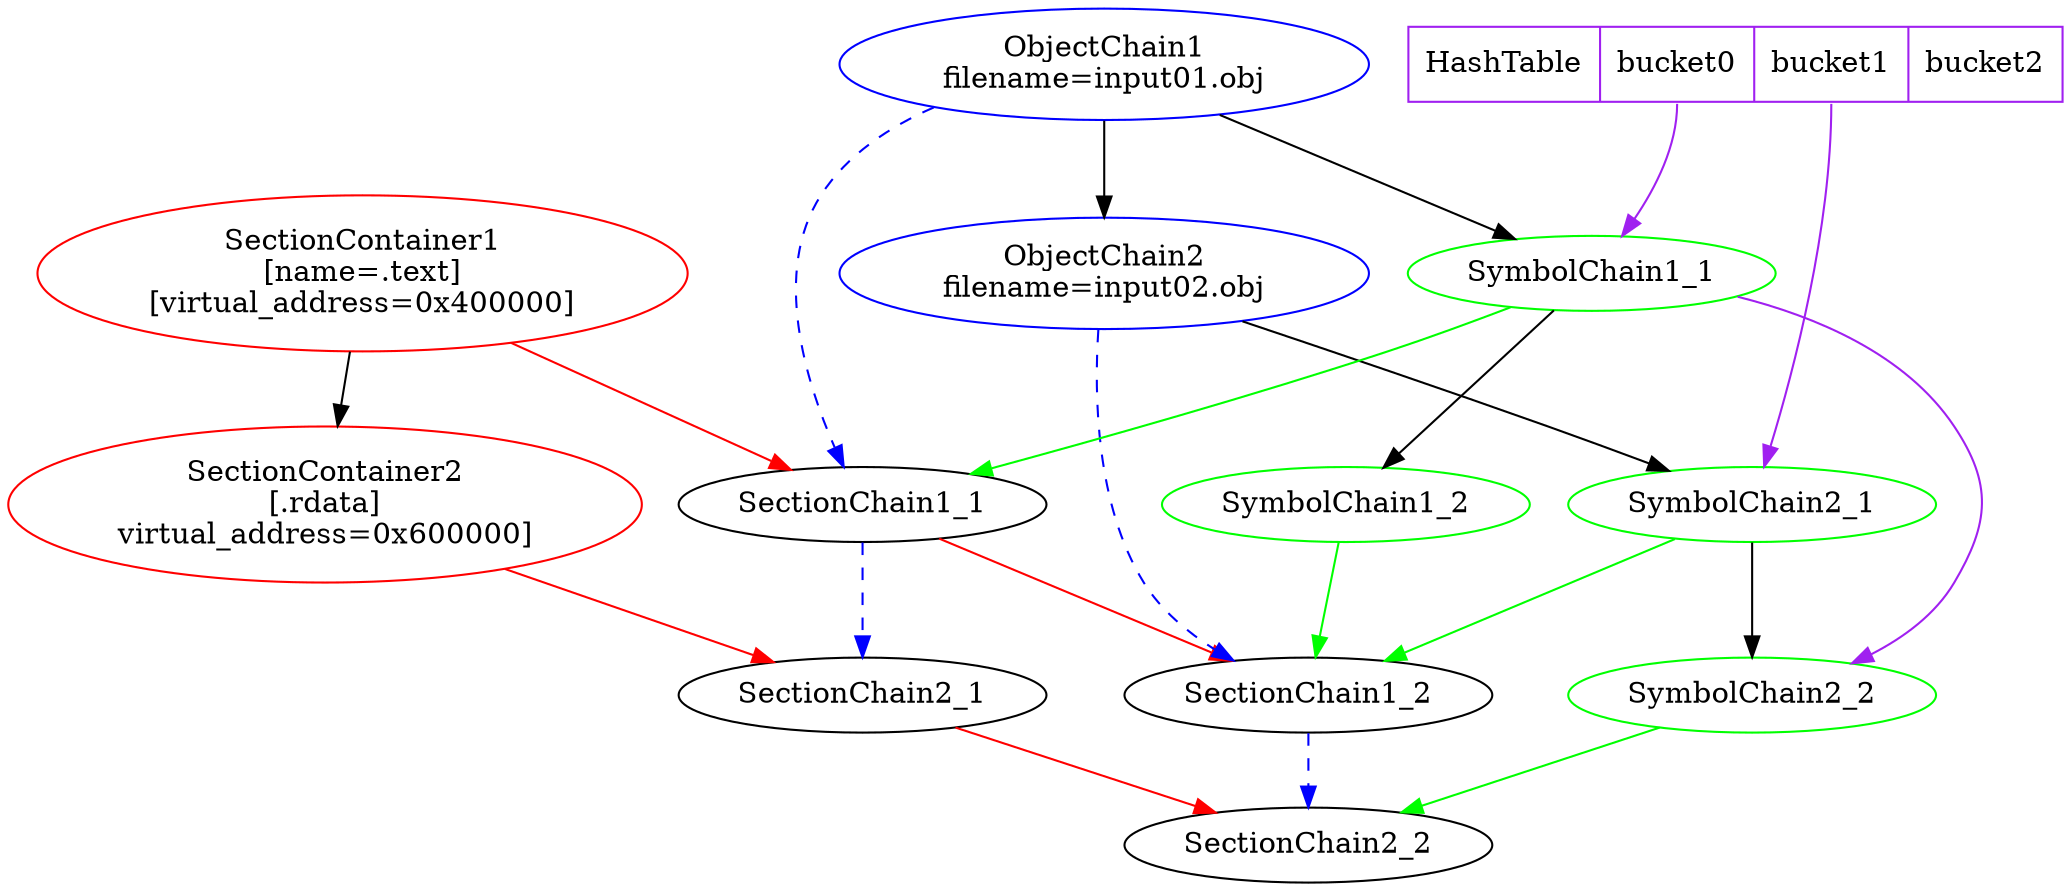 

digraph graph_name {
  SectionContainer1[label = "SectionContainer1\n[name=.text]\n[virtual_address=0x400000]" color="red"];
  SectionContainer2[label = "SectionContainer2\n[.rdata]\nvirtual_address=0x600000]" color="red"];
  SectionChain1_1;
  SectionChain1_2;
  
  SectionChain2_1;
  SectionChain2_2;
  SectionContainer1 -> SectionContainer2;

  SectionContainer1 -> SectionChain1_1[color="red"];
  SectionChain1_1 -> SectionChain1_2[color="red"];
  
  SectionContainer2 -> SectionChain2_1[color="red"];
  SectionChain2_1 -> SectionChain2_2[color="red"];

  ObjectChain1[label = "ObjectChain1\n filename=input01.obj " color = "blue"];
  ObjectChain2[label = "ObjectChain2\n filename=input02.obj " color = "blue"];
  ObjectChain1 -> ObjectChain2;

  SymbolChain1_1[color = "green"];
  SymbolChain1_2[color = "green"];
  SymbolChain2_1[color = "green"];
  SymbolChain2_2[color = "green"];

  SymbolChain1_1 -> SectionChain1_1[color = "green"];
  SymbolChain1_2 -> SectionChain1_2[color = "green"];
  
  ObjectChain1 -> SymbolChain1_1;
  SymbolChain1_1 -> SymbolChain1_2;

  ObjectChain1 -> SectionChain1_1[style = "dashed" color = "blue"];
  SectionChain1_1 -> SectionChain2_1[style = "dashed" color = "blue"];

  ObjectChain2 -> SectionChain1_2[style = "dashed" color = "blue"];
  SectionChain1_2 -> SectionChain2_2[style = "dashed" color = "blue"];

  SymbolChain2_1 -> SectionChain1_2[color = "green"];
  SymbolChain2_2 -> SectionChain2_2[color = "green"];
  
  ObjectChain2 -> SymbolChain2_1;
  SymbolChain2_1 -> SymbolChain2_2;

  HashTable[shape=record color="purple" label="HashTable|<key0>bucket0|<key1>bucket1|bucket2"];
  HashTable:key0 -> SymbolChain1_1[color="purple"];
  SymbolChain1_1 -> SymbolChain2_2[color="purple"];

  HashTable:key1 -> SymbolChain2_1[color="purple"];
  
}


